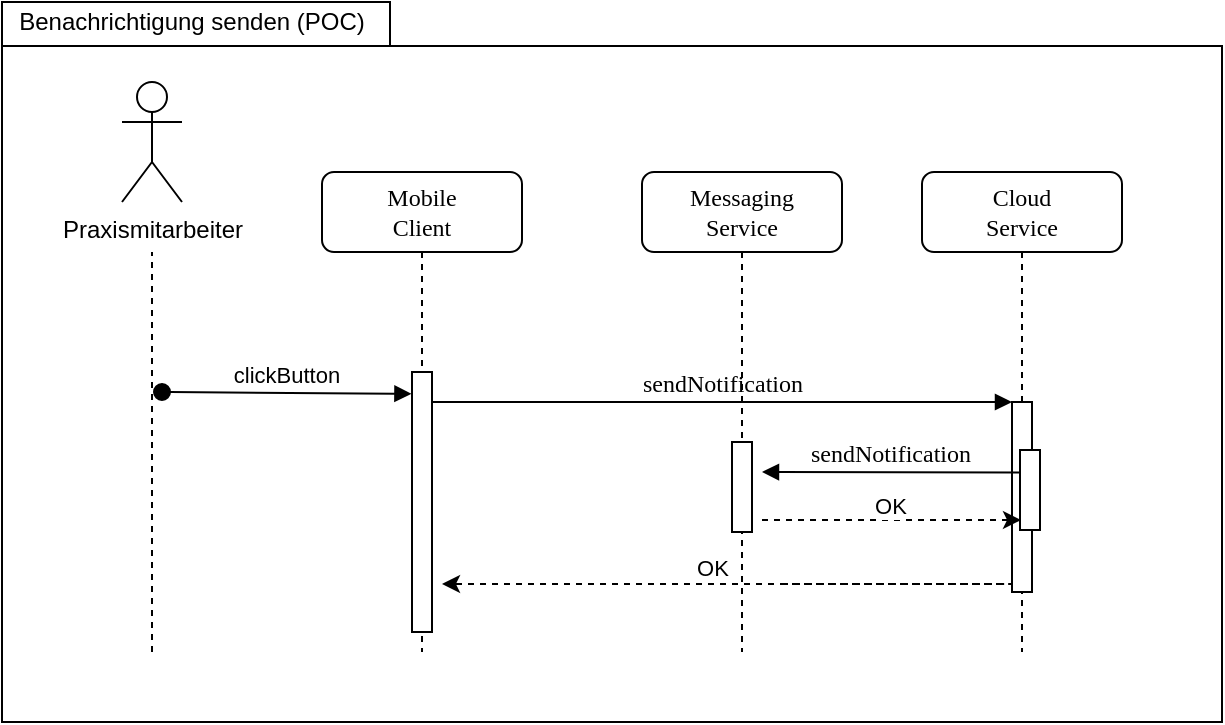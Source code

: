 <mxfile version="14.8.6"><diagram name="Page-1" id="13e1069c-82ec-6db2-03f1-153e76fe0fe0"><mxGraphModel dx="1877" dy="1016" grid="1" gridSize="10" guides="1" tooltips="1" connect="1" arrows="1" fold="1" page="1" pageScale="1" pageWidth="1100" pageHeight="850" background="none" math="0" shadow="0"><root><mxCell id="0"/><mxCell id="1" parent="0"/><mxCell id="7baba1c4bc27f4b0-2" value="Mobile &lt;br&gt;Client" style="shape=umlLifeline;perimeter=lifelinePerimeter;whiteSpace=wrap;html=1;container=1;collapsible=0;recursiveResize=0;outlineConnect=0;rounded=1;shadow=0;comic=0;labelBackgroundColor=none;strokeWidth=1;fontFamily=Verdana;fontSize=12;align=center;" parent="1" vertex="1"><mxGeometry x="270" y="135" width="100" height="240" as="geometry"/></mxCell><mxCell id="7baba1c4bc27f4b0-10" value="" style="html=1;points=[];perimeter=orthogonalPerimeter;rounded=0;shadow=0;comic=0;labelBackgroundColor=none;strokeWidth=1;fontFamily=Verdana;fontSize=12;align=center;" parent="7baba1c4bc27f4b0-2" vertex="1"><mxGeometry x="45" y="100" width="10" height="130" as="geometry"/></mxCell><mxCell id="7baba1c4bc27f4b0-3" value="Messaging &lt;br&gt;Service" style="shape=umlLifeline;perimeter=lifelinePerimeter;whiteSpace=wrap;html=1;container=1;collapsible=0;recursiveResize=0;outlineConnect=0;rounded=1;shadow=0;comic=0;labelBackgroundColor=none;strokeWidth=1;fontFamily=Verdana;fontSize=12;align=center;" parent="1" vertex="1"><mxGeometry x="430" y="135" width="100" height="240" as="geometry"/></mxCell><mxCell id="7baba1c4bc27f4b0-4" value="Cloud&lt;br&gt;Service" style="shape=umlLifeline;perimeter=lifelinePerimeter;whiteSpace=wrap;html=1;container=1;collapsible=0;recursiveResize=0;outlineConnect=0;rounded=1;shadow=0;comic=0;labelBackgroundColor=none;strokeWidth=1;fontFamily=Verdana;fontSize=12;align=center;" parent="1" vertex="1"><mxGeometry x="570" y="135" width="100" height="240" as="geometry"/></mxCell><mxCell id="7baba1c4bc27f4b0-16" value="" style="html=1;points=[];perimeter=orthogonalPerimeter;rounded=0;shadow=0;comic=0;labelBackgroundColor=none;strokeWidth=1;fontFamily=Verdana;fontSize=12;align=center;" parent="1" vertex="1"><mxGeometry x="475" y="270" width="10" height="45" as="geometry"/></mxCell><mxCell id="7baba1c4bc27f4b0-14" value="sendNotification" style="html=1;verticalAlign=bottom;endArrow=block;entryX=0;entryY=0;labelBackgroundColor=none;fontFamily=Verdana;fontSize=12;edgeStyle=elbowEdgeStyle;elbow=vertical;" parent="1" source="7baba1c4bc27f4b0-10" target="7baba1c4bc27f4b0-13" edge="1"><mxGeometry relative="1" as="geometry"><mxPoint x="400" y="255" as="sourcePoint"/></mxGeometry></mxCell><mxCell id="EELn6MisHKCcKJXl13vm-3" value="Praxismitarbeiter" style="shape=umlActor;verticalLabelPosition=bottom;verticalAlign=top;html=1;outlineConnect=0;" vertex="1" parent="1"><mxGeometry x="170" y="90" width="30" height="60" as="geometry"/></mxCell><mxCell id="EELn6MisHKCcKJXl13vm-4" value="" style="endArrow=none;dashed=1;html=1;strokeWidth=1;" edge="1" parent="1"><mxGeometry width="50" height="50" relative="1" as="geometry"><mxPoint x="185" y="375" as="sourcePoint"/><mxPoint x="185" y="175" as="targetPoint"/></mxGeometry></mxCell><mxCell id="7baba1c4bc27f4b0-13" value="" style="html=1;points=[];perimeter=orthogonalPerimeter;rounded=0;shadow=0;comic=0;labelBackgroundColor=none;strokeWidth=1;fontFamily=Verdana;fontSize=12;align=center;" parent="1" vertex="1"><mxGeometry x="615" y="250" width="10" height="95" as="geometry"/></mxCell><mxCell id="EELn6MisHKCcKJXl13vm-8" value="sendNotification" style="html=1;verticalAlign=bottom;endArrow=block;labelBackgroundColor=none;fontFamily=Verdana;fontSize=12;edgeStyle=elbowEdgeStyle;elbow=vertical;exitX=-0.029;exitY=0.282;exitDx=0;exitDy=0;exitPerimeter=0;" edge="1" parent="1" source="7baba1c4bc27f4b0-37"><mxGeometry relative="1" as="geometry"><mxPoint x="612.43" y="285.4" as="sourcePoint"/><mxPoint x="490" y="285" as="targetPoint"/></mxGeometry></mxCell><mxCell id="EELn6MisHKCcKJXl13vm-9" value="" style="endArrow=classic;html=1;dashed=1;strokeWidth=1;" edge="1" parent="1"><mxGeometry width="50" height="50" relative="1" as="geometry"><mxPoint x="490" y="309" as="sourcePoint"/><mxPoint x="619.5" y="309" as="targetPoint"/><Array as="points"><mxPoint x="590" y="309"/></Array></mxGeometry></mxCell><mxCell id="EELn6MisHKCcKJXl13vm-10" value="OK" style="edgeLabel;html=1;align=center;verticalAlign=middle;resizable=0;points=[];" vertex="1" connectable="0" parent="EELn6MisHKCcKJXl13vm-9"><mxGeometry x="-0.115" y="1" relative="1" as="geometry"><mxPoint x="6" y="-6" as="offset"/></mxGeometry></mxCell><mxCell id="7baba1c4bc27f4b0-37" value="" style="html=1;points=[];perimeter=orthogonalPerimeter;rounded=0;shadow=0;comic=0;labelBackgroundColor=none;strokeWidth=1;fontFamily=Verdana;fontSize=12;align=center;" parent="1" vertex="1"><mxGeometry x="619" y="274" width="10" height="40" as="geometry"/></mxCell><mxCell id="EELn6MisHKCcKJXl13vm-11" value="" style="endArrow=classic;html=1;dashed=1;strokeWidth=1;" edge="1" parent="1"><mxGeometry width="50" height="50" relative="1" as="geometry"><mxPoint x="500" y="341" as="sourcePoint"/><mxPoint x="330" y="341" as="targetPoint"/><Array as="points"><mxPoint x="620" y="341"/></Array></mxGeometry></mxCell><mxCell id="EELn6MisHKCcKJXl13vm-12" value="OK" style="edgeLabel;html=1;align=center;verticalAlign=middle;resizable=0;points=[];" vertex="1" connectable="0" parent="EELn6MisHKCcKJXl13vm-11"><mxGeometry x="-0.115" y="1" relative="1" as="geometry"><mxPoint x="-94" y="-9" as="offset"/></mxGeometry></mxCell><mxCell id="EELn6MisHKCcKJXl13vm-15" value="clickButton" style="verticalAlign=bottom;startArrow=oval;endArrow=block;startSize=8;shadow=0;strokeWidth=1;entryX=-0.029;entryY=0.084;entryDx=0;entryDy=0;entryPerimeter=0;" edge="1" parent="1" target="7baba1c4bc27f4b0-10"><mxGeometry relative="1" as="geometry"><mxPoint x="190" y="245" as="sourcePoint"/><mxPoint x="310" y="245" as="targetPoint"/></mxGeometry></mxCell><mxCell id="EELn6MisHKCcKJXl13vm-17" value="" style="shape=folder;fontStyle=1;spacingTop=10;tabWidth=194;tabHeight=22;tabPosition=left;html=1;rounded=0;shadow=0;comic=0;labelBackgroundColor=none;strokeWidth=1;fillColor=none;fontFamily=Verdana;fontSize=10;align=center;" vertex="1" parent="1"><mxGeometry x="110" y="50" width="610" height="360" as="geometry"/></mxCell><mxCell id="EELn6MisHKCcKJXl13vm-18" value="Benachrichtigung senden (POC)" style="text;html=1;strokeColor=none;fillColor=none;align=center;verticalAlign=middle;whiteSpace=wrap;rounded=0;" vertex="1" parent="1"><mxGeometry x="110" y="50" width="190" height="20" as="geometry"/></mxCell></root></mxGraphModel></diagram></mxfile>